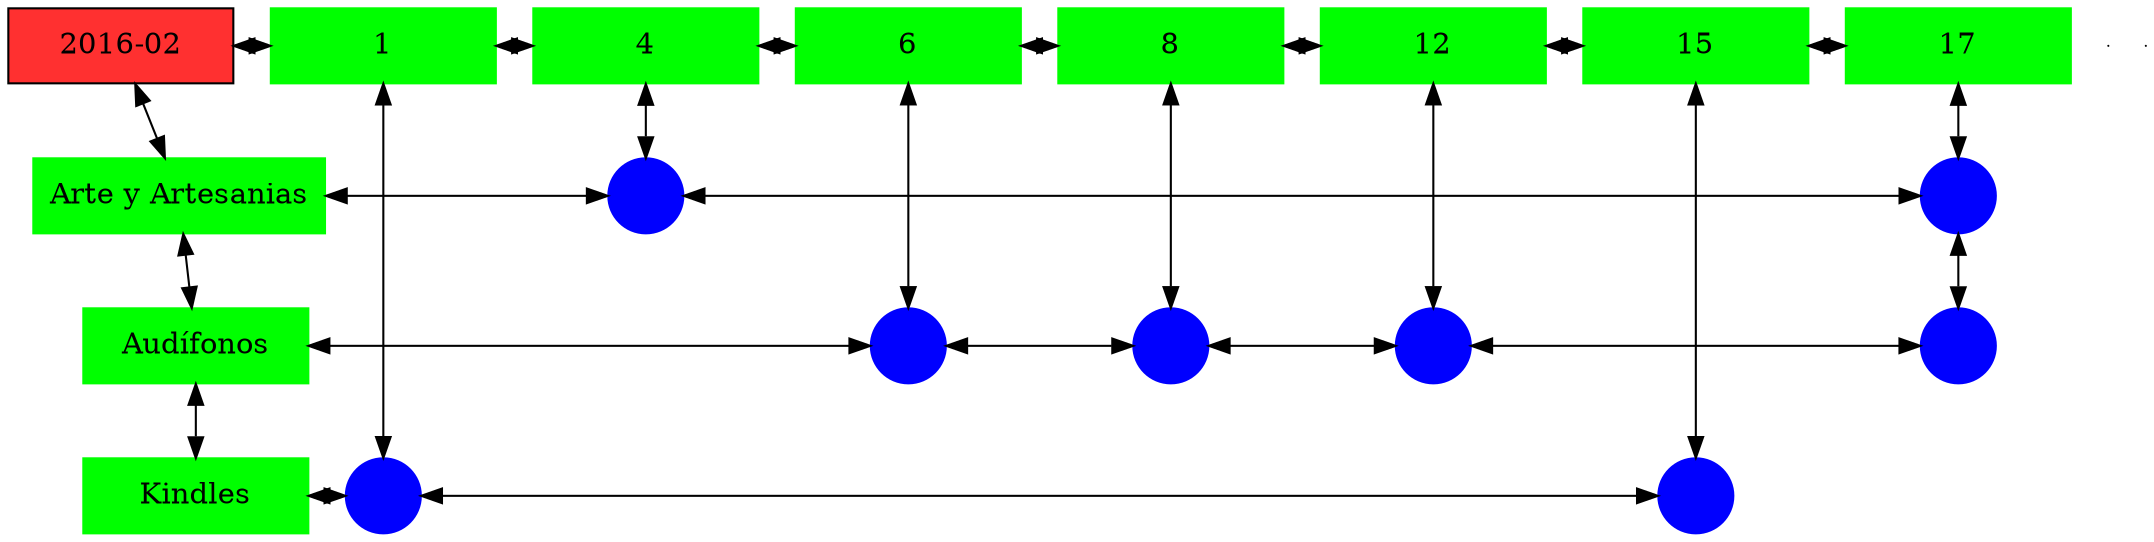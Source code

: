 digraph G{
node[shape="box"];
nodeMt[ label = "2016-02", width = 1.5, style = filled, fillcolor = firebrick1, group = 1 ];
e0[ shape = point, width = 0 ];
e1[ shape = point, width = 0 ];
node0xc001f051d0[label="1",color=green,style =filled,width = 1.5 group=1];
nodeMt->node0xc001f051d0[dir="both"];
{rank=same;nodeMt;node0xc001f051d0;}
node0xc00207f860[label="4",color=green,style =filled,width = 1.5 group=4];
node0xc001f051d0->node0xc00207f860[dir="both"];
{rank=same;node0xc001f051d0;node0xc00207f860;}
node0xc00224d860[label="6",color=green,style =filled,width = 1.5 group=6];
node0xc00207f860->node0xc00224d860[dir="both"];
{rank=same;node0xc00207f860;node0xc00224d860;}
node0xc00217aa50[label="8",color=green,style =filled,width = 1.5 group=8];
node0xc00224d860->node0xc00217aa50[dir="both"];
{rank=same;node0xc00224d860;node0xc00217aa50;}
node0xc0021ed0e0[label="12",color=green,style =filled,width = 1.5 group=12];
node0xc00217aa50->node0xc0021ed0e0[dir="both"];
{rank=same;node0xc00217aa50;node0xc0021ed0e0;}
node0xc001e2d9f0[label="15",color=green,style =filled,width = 1.5 group=15];
node0xc0021ed0e0->node0xc001e2d9f0[dir="both"];
{rank=same;node0xc0021ed0e0;node0xc001e2d9f0;}
node0xc001ecaa00[label="17",color=green,style =filled,width = 1.5 group=17];
node0xc001e2d9f0->node0xc001ecaa00[dir="both"];
{rank=same;node0xc001e2d9f0;node0xc001ecaa00;}
node0xc001eca9b0[label="Arte y Artesanias",color=green,style =filled width = 1.5 group=1];
node0xc00207b900[label="",color=blue,style =filled, width = 0.5 group=4 shape=circle];
node0xc001eca9b0->node0xc00207b900[dir="both"];
{rank=same;node0xc001eca9b0;node0xc00207b900;}
node0xc001ed2000[label="",color=blue,style =filled, width = 0.5 group=17 shape=circle];
node0xc00207b900->node0xc001ed2000[dir="both"];
{rank=same;node0xc001ed2000;node0xc00207b900;}
node0xc001ecb180[label="Audífonos",color=green,style =filled width = 1.5 group=1];
node0xc002258000[label="",color=blue,style =filled, width = 0.5 group=6 shape=circle];
node0xc001ecb180->node0xc002258000[dir="both"];
{rank=same;node0xc001ecb180;node0xc002258000;}
node0xc002184200[label="",color=blue,style =filled, width = 0.5 group=8 shape=circle];
node0xc002258000->node0xc002184200[dir="both"];
{rank=same;node0xc002184200;node0xc002258000;}
node0xc0021eaf00[label="",color=blue,style =filled, width = 0.5 group=12 shape=circle];
node0xc002184200->node0xc0021eaf00[dir="both"];
{rank=same;node0xc0021eaf00;node0xc002184200;}
node0xc001ed2500[label="",color=blue,style =filled, width = 0.5 group=17 shape=circle];
node0xc0021eaf00->node0xc001ed2500[dir="both"];
{rank=same;node0xc001ed2500;node0xc0021eaf00;}
node0xc001e2d9a0[label="Kindles",color=green,style =filled width = 1.5 group=1];
node0xc001f01280[label="",color=blue,style =filled, width = 0.5 group=1 shape=circle];
node0xc001e2d9a0->node0xc001f01280[dir="both"];
{rank=same;node0xc001e2d9a0;node0xc001f01280;}
node0xc001e2ae00[label="",color=blue,style =filled, width = 0.5 group=15 shape=circle];
node0xc001f01280->node0xc001e2ae00[dir="both"];
{rank=same;node0xc001e2ae00;node0xc001f01280;}
node0xc001f051d0->node0xc001f01280[dir="both"];
node0xc00207f860->node0xc00207b900[dir="both"];
node0xc00224d860->node0xc002258000[dir="both"];
node0xc00217aa50->node0xc002184200[dir="both"];
node0xc0021ed0e0->node0xc0021eaf00[dir="both"];
node0xc001e2d9f0->node0xc001e2ae00[dir="both"];
node0xc001ecaa00->node0xc001ed2000[dir="both"];
node0xc001ed2000->node0xc001ed2500[dir="both"];
nodeMt->node0xc001eca9b0[dir="both"];
node0xc001eca9b0->node0xc001ecb180[dir="both"];
node0xc001ecb180->node0xc001e2d9a0[dir="both"];
}
